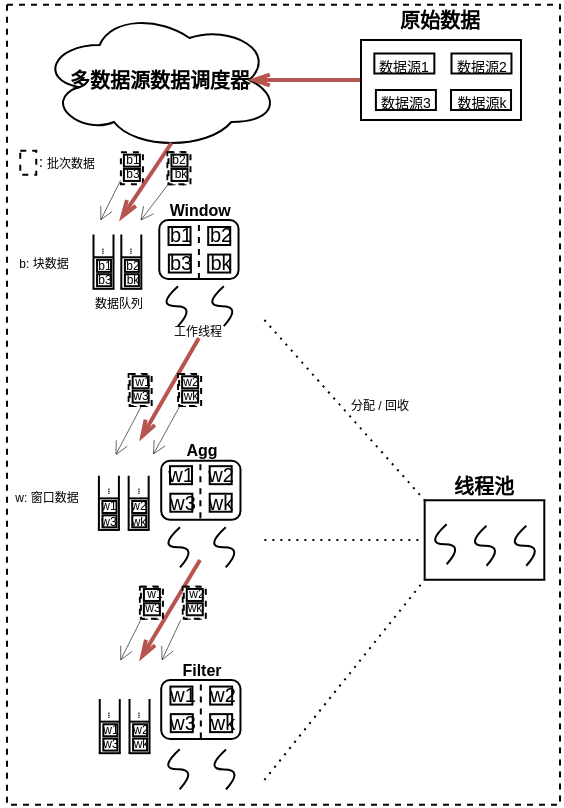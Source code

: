 <mxfile version="16.1.0" type="github">
  <diagram id="TM8jc4NBS-P3mIar8RK_" name="第 1 页">
    <mxGraphModel dx="90" dy="508" grid="1" gridSize="10" guides="1" tooltips="1" connect="1" arrows="1" fold="1" page="1" pageScale="1" pageWidth="827" pageHeight="1169" math="0" shadow="0">
      <root>
        <mxCell id="0" />
        <mxCell id="1" parent="0" />
        <mxCell id="N-SnZ-NA4u7T5Xd_cY-z-521" value="" style="rounded=0;whiteSpace=wrap;html=1;sketch=0;fontSize=6;dashed=1;" parent="1" vertex="1">
          <mxGeometry x="1359.95" y="136.16" width="9" height="16" as="geometry" />
        </mxCell>
        <mxCell id="N-SnZ-NA4u7T5Xd_cY-z-418" value="" style="rounded=0;whiteSpace=wrap;html=1;sketch=0;fontSize=8;dashed=1;" parent="1" vertex="1">
          <mxGeometry x="1303.49" y="62.32" width="276.51" height="400" as="geometry" />
        </mxCell>
        <mxCell id="N-SnZ-NA4u7T5Xd_cY-z-477" value="" style="rounded=0;whiteSpace=wrap;html=1;sketch=0;fontSize=6;dashed=1;" parent="1" vertex="1">
          <mxGeometry x="1360.45" y="136.16" width="11" height="16" as="geometry" />
        </mxCell>
        <mxCell id="N-SnZ-NA4u7T5Xd_cY-z-318" value="" style="rounded=0;whiteSpace=wrap;html=1;fontSize=10;strokeWidth=1;" parent="1" vertex="1">
          <mxGeometry x="1480.5" y="80" width="80" height="40" as="geometry" />
        </mxCell>
        <mxCell id="N-SnZ-NA4u7T5Xd_cY-z-319" value="&lt;font style=&quot;font-size: 7px&quot;&gt;数据源1&lt;/font&gt;" style="rounded=0;whiteSpace=wrap;html=1;fontSize=10;strokeWidth=1;" parent="1" vertex="1">
          <mxGeometry x="1487.18" y="86.75" width="30" height="10" as="geometry" />
        </mxCell>
        <mxCell id="N-SnZ-NA4u7T5Xd_cY-z-320" value="&lt;font style=&quot;font-size: 7px&quot;&gt;数据源2&lt;/font&gt;" style="rounded=0;whiteSpace=wrap;html=1;fontSize=10;strokeWidth=1;" parent="1" vertex="1">
          <mxGeometry x="1525.74" y="86.75" width="30" height="10" as="geometry" />
        </mxCell>
        <mxCell id="N-SnZ-NA4u7T5Xd_cY-z-322" value="&lt;font style=&quot;font-size: 7px&quot;&gt;数据源k&lt;/font&gt;" style="rounded=0;whiteSpace=wrap;html=1;fontSize=10;strokeWidth=1;" parent="1" vertex="1">
          <mxGeometry x="1525.51" y="105" width="30" height="10" as="geometry" />
        </mxCell>
        <mxCell id="N-SnZ-NA4u7T5Xd_cY-z-323" value="&lt;font size=&quot;1&quot;&gt;&lt;b&gt;多数据源数据调度器&lt;/b&gt;&lt;/font&gt;" style="ellipse;shape=cloud;whiteSpace=wrap;html=1;fontSize=5;strokeWidth=1;" parent="1" vertex="1">
          <mxGeometry x="1319.88" y="65" width="119.76" height="70" as="geometry" />
        </mxCell>
        <mxCell id="N-SnZ-NA4u7T5Xd_cY-z-324" value="&lt;font style=&quot;font-size: 10px&quot;&gt;&lt;b&gt;原始数据&lt;/b&gt;&lt;/font&gt;" style="text;html=1;strokeColor=none;fillColor=none;align=center;verticalAlign=middle;whiteSpace=wrap;rounded=0;sketch=0;" parent="1" vertex="1">
          <mxGeometry x="1496.36" y="60" width="48.29" height="20" as="geometry" />
        </mxCell>
        <mxCell id="N-SnZ-NA4u7T5Xd_cY-z-327" value="" style="rounded=1;whiteSpace=wrap;html=1;" parent="1" vertex="1">
          <mxGeometry x="1379.64" y="170" width="39.63" height="29.5" as="geometry" />
        </mxCell>
        <mxCell id="N-SnZ-NA4u7T5Xd_cY-z-328" value="" style="curved=1;endArrow=none;html=1;endFill=0;endSize=6;strokeWidth=1;" parent="1" edge="1">
          <mxGeometry width="50" height="50" relative="1" as="geometry">
            <mxPoint x="1411.9" y="223.1" as="sourcePoint" />
            <mxPoint x="1411.9" y="203.1" as="targetPoint" />
            <Array as="points">
              <mxPoint x="1420.9" y="213.1" />
              <mxPoint x="1400.9" y="213.1" />
            </Array>
          </mxGeometry>
        </mxCell>
        <mxCell id="N-SnZ-NA4u7T5Xd_cY-z-329" value="" style="curved=1;endArrow=none;html=1;endFill=0;" parent="1" edge="1">
          <mxGeometry width="50" height="50" relative="1" as="geometry">
            <mxPoint x="1389.02" y="223.1" as="sourcePoint" />
            <mxPoint x="1389.02" y="203.1" as="targetPoint" />
            <Array as="points">
              <mxPoint x="1398.02" y="213.1" />
              <mxPoint x="1378.02" y="213.1" />
            </Array>
          </mxGeometry>
        </mxCell>
        <mxCell id="N-SnZ-NA4u7T5Xd_cY-z-330" value="" style="shape=partialRectangle;whiteSpace=wrap;html=1;top=0;bottom=0;fillColor=none;" parent="1" vertex="1">
          <mxGeometry x="1346.75" y="177.81" width="10" height="26" as="geometry" />
        </mxCell>
        <mxCell id="N-SnZ-NA4u7T5Xd_cY-z-331" value="&lt;font style=&quot;font-size: 8px&quot;&gt;&lt;b&gt;&amp;nbsp;Window&lt;/b&gt;&lt;/font&gt;" style="text;html=1;strokeColor=none;fillColor=none;align=center;verticalAlign=middle;whiteSpace=wrap;rounded=0;fontSize=9;" parent="1" vertex="1">
          <mxGeometry x="1379.46" y="160" width="40" height="10" as="geometry" />
        </mxCell>
        <mxCell id="N-SnZ-NA4u7T5Xd_cY-z-332" value="&lt;font style=&quot;line-height: 1.4 ; font-size: 6px&quot;&gt;数据队列&lt;/font&gt;" style="text;html=1;strokeColor=none;fillColor=none;align=center;verticalAlign=middle;whiteSpace=wrap;rounded=0;fontSize=9;" parent="1" vertex="1">
          <mxGeometry x="1344.12" y="206.75" width="30.5" height="8.75" as="geometry" />
        </mxCell>
        <mxCell id="N-SnZ-NA4u7T5Xd_cY-z-333" value="&lt;font style=&quot;font-size: 6px&quot;&gt;工作线程&lt;/font&gt;" style="text;html=1;strokeColor=none;fillColor=none;align=center;verticalAlign=middle;whiteSpace=wrap;rounded=0;fontSize=9;" parent="1" vertex="1">
          <mxGeometry x="1383.47" y="220" width="31.98" height="9" as="geometry" />
        </mxCell>
        <mxCell id="N-SnZ-NA4u7T5Xd_cY-z-334" value="" style="rounded=0;whiteSpace=wrap;html=1;strokeWidth=1;" parent="1" vertex="1">
          <mxGeometry x="1348.54" y="189.94" width="7" height="6" as="geometry" />
        </mxCell>
        <mxCell id="N-SnZ-NA4u7T5Xd_cY-z-335" value="&lt;font style=&quot;font-size: 6px&quot;&gt;b1&lt;/font&gt;" style="text;html=1;strokeColor=none;fillColor=none;align=center;verticalAlign=middle;whiteSpace=wrap;rounded=0;fontSize=9;" parent="1" vertex="1">
          <mxGeometry x="1347.79" y="188.78" width="8.5" height="6" as="geometry" />
        </mxCell>
        <mxCell id="N-SnZ-NA4u7T5Xd_cY-z-336" value="" style="rounded=0;whiteSpace=wrap;html=1;strokeWidth=1;" parent="1" vertex="1">
          <mxGeometry x="1384.26" y="173.5" width="11" height="9" as="geometry" />
        </mxCell>
        <mxCell id="N-SnZ-NA4u7T5Xd_cY-z-337" value="&lt;font style=&quot;font-size: 10px&quot;&gt;b1&lt;/font&gt;" style="text;html=1;strokeColor=none;fillColor=none;align=center;verticalAlign=middle;whiteSpace=wrap;rounded=0;fontSize=9;" parent="1" vertex="1">
          <mxGeometry x="1385.74" y="174.62" width="8.5" height="5.75" as="geometry" />
        </mxCell>
        <mxCell id="N-SnZ-NA4u7T5Xd_cY-z-344" value="" style="endArrow=none;html=1;rounded=0;fontSize=7;endSize=6;strokeColor=default;strokeWidth=1;" parent="1" edge="1">
          <mxGeometry width="50" height="50" relative="1" as="geometry">
            <mxPoint x="1346.25" y="204.41" as="sourcePoint" />
            <mxPoint x="1357.25" y="204.41" as="targetPoint" />
          </mxGeometry>
        </mxCell>
        <mxCell id="N-SnZ-NA4u7T5Xd_cY-z-345" value="" style="endArrow=none;html=1;rounded=0;fontSize=7;endSize=6;strokeColor=default;strokeWidth=1;" parent="1" edge="1">
          <mxGeometry width="50" height="50" relative="1" as="geometry">
            <mxPoint x="1346.54" y="188.64" as="sourcePoint" />
            <mxPoint x="1356.54" y="188.64" as="targetPoint" />
          </mxGeometry>
        </mxCell>
        <mxCell id="N-SnZ-NA4u7T5Xd_cY-z-355" value="" style="rounded=1;whiteSpace=wrap;html=1;" parent="1" vertex="1">
          <mxGeometry x="1380.61" y="290.38" width="39.63" height="29.5" as="geometry" />
        </mxCell>
        <mxCell id="N-SnZ-NA4u7T5Xd_cY-z-356" value="" style="curved=1;endArrow=none;html=1;endFill=0;endSize=6;strokeWidth=1;" parent="1" edge="1">
          <mxGeometry width="50" height="50" relative="1" as="geometry">
            <mxPoint x="1412.87" y="343.66" as="sourcePoint" />
            <mxPoint x="1412.87" y="323.66" as="targetPoint" />
            <Array as="points">
              <mxPoint x="1421.87" y="333.66" />
              <mxPoint x="1401.87" y="333.66" />
            </Array>
          </mxGeometry>
        </mxCell>
        <mxCell id="N-SnZ-NA4u7T5Xd_cY-z-357" value="" style="curved=1;endArrow=none;html=1;endFill=0;" parent="1" edge="1">
          <mxGeometry width="50" height="50" relative="1" as="geometry">
            <mxPoint x="1389.99" y="343.66" as="sourcePoint" />
            <mxPoint x="1389.99" y="323.66" as="targetPoint" />
            <Array as="points">
              <mxPoint x="1398.99" y="333.66" />
              <mxPoint x="1378.99" y="333.66" />
            </Array>
          </mxGeometry>
        </mxCell>
        <mxCell id="N-SnZ-NA4u7T5Xd_cY-z-359" value="&lt;font style=&quot;font-size: 8px&quot;&gt;&lt;b&gt;Agg&lt;/b&gt;&lt;/font&gt;" style="text;html=1;strokeColor=none;fillColor=none;align=center;verticalAlign=middle;whiteSpace=wrap;rounded=0;fontSize=9;" parent="1" vertex="1">
          <mxGeometry x="1380.61" y="280.13" width="40.06" height="10" as="geometry" />
        </mxCell>
        <mxCell id="N-SnZ-NA4u7T5Xd_cY-z-381" value="" style="rounded=1;whiteSpace=wrap;html=1;" parent="1" vertex="1">
          <mxGeometry x="1380.61" y="400" width="39.63" height="29.5" as="geometry" />
        </mxCell>
        <mxCell id="N-SnZ-NA4u7T5Xd_cY-z-382" value="" style="curved=1;endArrow=none;html=1;endFill=0;endSize=6;strokeWidth=1;" parent="1" edge="1">
          <mxGeometry width="50" height="50" relative="1" as="geometry">
            <mxPoint x="1412.99" y="454.75" as="sourcePoint" />
            <mxPoint x="1412.99" y="434.75" as="targetPoint" />
            <Array as="points">
              <mxPoint x="1421.99" y="444.75" />
              <mxPoint x="1401.99" y="444.75" />
            </Array>
          </mxGeometry>
        </mxCell>
        <mxCell id="N-SnZ-NA4u7T5Xd_cY-z-383" value="" style="curved=1;endArrow=none;html=1;endFill=0;" parent="1" edge="1">
          <mxGeometry width="50" height="50" relative="1" as="geometry">
            <mxPoint x="1389.86" y="454.63" as="sourcePoint" />
            <mxPoint x="1389.86" y="434.63" as="targetPoint" />
            <Array as="points">
              <mxPoint x="1398.86" y="444.63" />
              <mxPoint x="1378.86" y="444.63" />
            </Array>
          </mxGeometry>
        </mxCell>
        <mxCell id="N-SnZ-NA4u7T5Xd_cY-z-385" value="&lt;font style=&quot;font-size: 8px&quot;&gt;&lt;b&gt;Filter&lt;/b&gt;&lt;/font&gt;" style="text;html=1;strokeColor=none;fillColor=none;align=center;verticalAlign=middle;whiteSpace=wrap;rounded=0;fontSize=9;" parent="1" vertex="1">
          <mxGeometry x="1381.17" y="390" width="40.06" height="10" as="geometry" />
        </mxCell>
        <mxCell id="N-SnZ-NA4u7T5Xd_cY-z-407" value="" style="rounded=0;whiteSpace=wrap;html=1;" parent="1" vertex="1">
          <mxGeometry x="1512.33" y="310.13" width="59.82" height="39.75" as="geometry" />
        </mxCell>
        <mxCell id="N-SnZ-NA4u7T5Xd_cY-z-408" value="" style="curved=1;endArrow=none;html=1;endFill=0;" parent="1" edge="1">
          <mxGeometry width="50" height="50" relative="1" as="geometry">
            <mxPoint x="1523.33" y="342.13" as="sourcePoint" />
            <mxPoint x="1523.33" y="322.13" as="targetPoint" />
            <Array as="points">
              <mxPoint x="1532.33" y="332.13" />
              <mxPoint x="1512.33" y="332.13" />
            </Array>
          </mxGeometry>
        </mxCell>
        <mxCell id="N-SnZ-NA4u7T5Xd_cY-z-409" value="" style="curved=1;endArrow=none;html=1;endFill=0;" parent="1" edge="1">
          <mxGeometry width="50" height="50" relative="1" as="geometry">
            <mxPoint x="1543.24" y="342.88" as="sourcePoint" />
            <mxPoint x="1543.24" y="322.88" as="targetPoint" />
            <Array as="points">
              <mxPoint x="1552.24" y="332.88" />
              <mxPoint x="1532.24" y="332.88" />
            </Array>
          </mxGeometry>
        </mxCell>
        <mxCell id="N-SnZ-NA4u7T5Xd_cY-z-410" value="" style="curved=1;endArrow=none;html=1;endFill=0;" parent="1" edge="1">
          <mxGeometry width="50" height="50" relative="1" as="geometry">
            <mxPoint x="1563.15" y="342.88" as="sourcePoint" />
            <mxPoint x="1563.15" y="322.88" as="targetPoint" />
            <Array as="points">
              <mxPoint x="1572.15" y="332.88" />
              <mxPoint x="1552.15" y="332.88" />
            </Array>
          </mxGeometry>
        </mxCell>
        <mxCell id="N-SnZ-NA4u7T5Xd_cY-z-411" value="&lt;b&gt;&lt;font style=&quot;font-size: 10px&quot;&gt;线程池&lt;/font&gt;&lt;/b&gt;" style="text;html=1;strokeColor=none;fillColor=none;align=center;verticalAlign=middle;whiteSpace=wrap;rounded=0;sketch=0;fontSize=8;" parent="1" vertex="1">
          <mxGeometry x="1522.12" y="293" width="40.25" height="19" as="geometry" />
        </mxCell>
        <mxCell id="N-SnZ-NA4u7T5Xd_cY-z-412" value="" style="endArrow=none;dashed=1;html=1;dashPattern=1 3;strokeWidth=1;rounded=1;sketch=0;fontSize=8;curved=0;entryX=0;entryY=0;entryDx=0;entryDy=0;" parent="1" target="N-SnZ-NA4u7T5Xd_cY-z-407" edge="1">
          <mxGeometry width="50" height="50" relative="1" as="geometry">
            <mxPoint x="1432.2" y="220" as="sourcePoint" />
            <mxPoint x="1522.2" y="330" as="targetPoint" />
          </mxGeometry>
        </mxCell>
        <mxCell id="N-SnZ-NA4u7T5Xd_cY-z-413" value="&lt;font style=&quot;font-size: 6px&quot;&gt;分配 / 回收&lt;/font&gt;" style="text;html=1;strokeColor=none;fillColor=none;align=center;verticalAlign=middle;whiteSpace=wrap;rounded=0;sketch=0;fontSize=8;" parent="1" vertex="1">
          <mxGeometry x="1470.15" y="256.32" width="40" height="12" as="geometry" />
        </mxCell>
        <mxCell id="N-SnZ-NA4u7T5Xd_cY-z-414" value="" style="endArrow=none;dashed=1;html=1;dashPattern=1 3;strokeWidth=1;rounded=1;sketch=0;fontSize=8;curved=0;entryX=0;entryY=0.5;entryDx=0;entryDy=0;" parent="1" target="N-SnZ-NA4u7T5Xd_cY-z-407" edge="1">
          <mxGeometry width="50" height="50" relative="1" as="geometry">
            <mxPoint x="1432.2" y="330" as="sourcePoint" />
            <mxPoint x="1502.2" y="330" as="targetPoint" />
          </mxGeometry>
        </mxCell>
        <mxCell id="N-SnZ-NA4u7T5Xd_cY-z-415" value="" style="endArrow=none;dashed=1;html=1;dashPattern=1 3;strokeWidth=1;rounded=1;sketch=0;fontSize=8;curved=0;entryX=0;entryY=1;entryDx=0;entryDy=0;" parent="1" target="N-SnZ-NA4u7T5Xd_cY-z-407" edge="1">
          <mxGeometry width="50" height="50" relative="1" as="geometry">
            <mxPoint x="1432.2" y="450" as="sourcePoint" />
            <mxPoint x="1522.2" y="350" as="targetPoint" />
          </mxGeometry>
        </mxCell>
        <mxCell id="N-SnZ-NA4u7T5Xd_cY-z-416" value="&lt;font style=&quot;font-size: 6px&quot;&gt;b: 块数据&lt;/font&gt;" style="text;html=1;strokeColor=none;fillColor=none;align=center;verticalAlign=middle;whiteSpace=wrap;rounded=0;sketch=0;fontSize=8;" parent="1" vertex="1">
          <mxGeometry x="1300.24" y="182.5" width="43.88" height="17.75" as="geometry" />
        </mxCell>
        <mxCell id="N-SnZ-NA4u7T5Xd_cY-z-417" value="&lt;font style=&quot;font-size: 6px&quot;&gt;w: 窗口数据&lt;/font&gt;" style="text;html=1;strokeColor=none;fillColor=none;align=center;verticalAlign=middle;whiteSpace=wrap;rounded=0;sketch=0;fontSize=8;" parent="1" vertex="1">
          <mxGeometry x="1303.49" y="298.87" width="40.88" height="17.75" as="geometry" />
        </mxCell>
        <mxCell id="N-SnZ-NA4u7T5Xd_cY-z-419" value="" style="endArrow=openThin;html=1;rounded=1;sketch=0;fontSize=8;curved=0;endFill=0;entryX=0.875;entryY=0.5;entryDx=0;entryDy=0;entryPerimeter=0;fillColor=#f8cecc;strokeColor=#b85450;strokeWidth=2;" parent="1" target="N-SnZ-NA4u7T5Xd_cY-z-323" edge="1">
          <mxGeometry width="50" height="50" relative="1" as="geometry">
            <mxPoint x="1480" y="100" as="sourcePoint" />
            <mxPoint x="1420" y="100" as="targetPoint" />
          </mxGeometry>
        </mxCell>
        <mxCell id="N-SnZ-NA4u7T5Xd_cY-z-420" value="" style="endArrow=openThin;html=1;rounded=1;sketch=0;fontSize=8;curved=0;exitX=0.55;exitY=0.95;exitDx=0;exitDy=0;exitPerimeter=0;endFill=0;fillColor=#f8cecc;strokeColor=#b85450;strokeWidth=2;" parent="1" source="N-SnZ-NA4u7T5Xd_cY-z-323" edge="1">
          <mxGeometry width="50" height="50" relative="1" as="geometry">
            <mxPoint x="1061.49" y="326" as="sourcePoint" />
            <mxPoint x="1360" y="170" as="targetPoint" />
          </mxGeometry>
        </mxCell>
        <mxCell id="N-SnZ-NA4u7T5Xd_cY-z-423" value="" style="endArrow=openThin;html=1;rounded=1;sketch=0;fontSize=8;curved=0;endFill=0;exitX=0.5;exitY=1;exitDx=0;exitDy=0;fillColor=#f8cecc;strokeColor=#b85450;strokeWidth=2;" parent="1" source="N-SnZ-NA4u7T5Xd_cY-z-333" edge="1">
          <mxGeometry width="50" height="50" relative="1" as="geometry">
            <mxPoint x="1380" y="226.88" as="sourcePoint" />
            <mxPoint x="1370" y="280" as="targetPoint" />
          </mxGeometry>
        </mxCell>
        <mxCell id="N-SnZ-NA4u7T5Xd_cY-z-426" value="" style="endArrow=openThin;html=1;rounded=1;sketch=0;fontSize=8;curved=0;endFill=0;fillColor=#f8cecc;strokeColor=#b85450;strokeWidth=2;" parent="1" edge="1">
          <mxGeometry width="50" height="50" relative="1" as="geometry">
            <mxPoint x="1400" y="340" as="sourcePoint" />
            <mxPoint x="1370" y="390" as="targetPoint" />
          </mxGeometry>
        </mxCell>
        <mxCell id="N-SnZ-NA4u7T5Xd_cY-z-454" value="&lt;p style=&quot;line-height: 0.2&quot;&gt;.&lt;br&gt;.&lt;br&gt;.&lt;/p&gt;" style="text;html=1;strokeColor=none;fillColor=none;align=center;verticalAlign=middle;whiteSpace=wrap;rounded=0;sketch=0;fontSize=6;" parent="1" vertex="1">
          <mxGeometry x="1347.29" y="178.78" width="9" height="10" as="geometry" />
        </mxCell>
        <mxCell id="N-SnZ-NA4u7T5Xd_cY-z-458" value="" style="endArrow=none;dashed=1;html=1;rounded=1;sketch=0;fontSize=6;curved=0;entryX=0.5;entryY=0;entryDx=0;entryDy=0;exitX=0.5;exitY=1;exitDx=0;exitDy=0;" parent="1" source="N-SnZ-NA4u7T5Xd_cY-z-327" target="N-SnZ-NA4u7T5Xd_cY-z-327" edge="1">
          <mxGeometry width="50" height="50" relative="1" as="geometry">
            <mxPoint x="1450" y="210" as="sourcePoint" />
            <mxPoint x="1500" y="160" as="targetPoint" />
          </mxGeometry>
        </mxCell>
        <mxCell id="N-SnZ-NA4u7T5Xd_cY-z-459" value="" style="rounded=0;whiteSpace=wrap;html=1;strokeWidth=1;" parent="1" vertex="1">
          <mxGeometry x="1348.54" y="197.1" width="7" height="6" as="geometry" />
        </mxCell>
        <mxCell id="N-SnZ-NA4u7T5Xd_cY-z-460" value="&lt;font style=&quot;font-size: 6px&quot;&gt;b3&lt;/font&gt;" style="text;html=1;strokeColor=none;fillColor=none;align=center;verticalAlign=middle;whiteSpace=wrap;rounded=0;fontSize=9;" parent="1" vertex="1">
          <mxGeometry x="1347.79" y="195.94" width="8.5" height="6" as="geometry" />
        </mxCell>
        <mxCell id="N-SnZ-NA4u7T5Xd_cY-z-461" value="" style="shape=partialRectangle;whiteSpace=wrap;html=1;top=0;bottom=0;fillColor=none;" parent="1" vertex="1">
          <mxGeometry x="1360.66" y="177.81" width="10" height="26" as="geometry" />
        </mxCell>
        <mxCell id="N-SnZ-NA4u7T5Xd_cY-z-462" value="" style="rounded=0;whiteSpace=wrap;html=1;strokeWidth=1;" parent="1" vertex="1">
          <mxGeometry x="1362.45" y="189.94" width="7" height="6" as="geometry" />
        </mxCell>
        <mxCell id="N-SnZ-NA4u7T5Xd_cY-z-463" value="&lt;font style=&quot;font-size: 6px&quot;&gt;b2&lt;/font&gt;" style="text;html=1;strokeColor=none;fillColor=none;align=center;verticalAlign=middle;whiteSpace=wrap;rounded=0;fontSize=9;" parent="1" vertex="1">
          <mxGeometry x="1361.7" y="188.78" width="8.5" height="6" as="geometry" />
        </mxCell>
        <mxCell id="N-SnZ-NA4u7T5Xd_cY-z-464" value="" style="endArrow=none;html=1;rounded=0;fontSize=7;endSize=6;strokeColor=default;strokeWidth=1;" parent="1" edge="1">
          <mxGeometry width="50" height="50" relative="1" as="geometry">
            <mxPoint x="1360.16" y="204.41" as="sourcePoint" />
            <mxPoint x="1371.16" y="204.41" as="targetPoint" />
          </mxGeometry>
        </mxCell>
        <mxCell id="N-SnZ-NA4u7T5Xd_cY-z-465" value="" style="endArrow=none;html=1;rounded=0;fontSize=7;endSize=6;strokeColor=default;strokeWidth=1;" parent="1" edge="1">
          <mxGeometry width="50" height="50" relative="1" as="geometry">
            <mxPoint x="1360.45" y="188.64" as="sourcePoint" />
            <mxPoint x="1370.45" y="188.64" as="targetPoint" />
          </mxGeometry>
        </mxCell>
        <mxCell id="N-SnZ-NA4u7T5Xd_cY-z-466" value="&lt;p style=&quot;line-height: 0.2&quot;&gt;.&lt;br&gt;.&lt;br&gt;.&lt;/p&gt;" style="text;html=1;strokeColor=none;fillColor=none;align=center;verticalAlign=middle;whiteSpace=wrap;rounded=0;sketch=0;fontSize=6;" parent="1" vertex="1">
          <mxGeometry x="1361.2" y="178.78" width="9" height="10" as="geometry" />
        </mxCell>
        <mxCell id="N-SnZ-NA4u7T5Xd_cY-z-467" value="" style="rounded=0;whiteSpace=wrap;html=1;strokeWidth=1;" parent="1" vertex="1">
          <mxGeometry x="1362.45" y="197.1" width="7" height="6" as="geometry" />
        </mxCell>
        <mxCell id="N-SnZ-NA4u7T5Xd_cY-z-468" value="&lt;font style=&quot;font-size: 6px&quot;&gt;bk&lt;/font&gt;" style="text;html=1;strokeColor=none;fillColor=none;align=center;verticalAlign=middle;whiteSpace=wrap;rounded=0;fontSize=9;" parent="1" vertex="1">
          <mxGeometry x="1361.7" y="195.94" width="8.5" height="6" as="geometry" />
        </mxCell>
        <mxCell id="N-SnZ-NA4u7T5Xd_cY-z-470" value="" style="rounded=0;whiteSpace=wrap;html=1;strokeWidth=1;" parent="1" vertex="1">
          <mxGeometry x="1361.95" y="137.32" width="8" height="6" as="geometry" />
        </mxCell>
        <mxCell id="N-SnZ-NA4u7T5Xd_cY-z-471" value="&lt;font style=&quot;font-size: 6px&quot;&gt;b1&lt;/font&gt;" style="text;html=1;strokeColor=none;fillColor=none;align=center;verticalAlign=middle;whiteSpace=wrap;rounded=0;fontSize=9;" parent="1" vertex="1">
          <mxGeometry x="1361.7" y="136.16" width="8.5" height="6" as="geometry" />
        </mxCell>
        <mxCell id="N-SnZ-NA4u7T5Xd_cY-z-475" value="" style="rounded=0;whiteSpace=wrap;html=1;strokeWidth=1;" parent="1" vertex="1">
          <mxGeometry x="1361.95" y="144.48" width="8" height="6" as="geometry" />
        </mxCell>
        <mxCell id="N-SnZ-NA4u7T5Xd_cY-z-476" value="&lt;font style=&quot;font-size: 6px&quot;&gt;b3&lt;/font&gt;" style="text;html=1;strokeColor=none;fillColor=none;align=center;verticalAlign=middle;whiteSpace=wrap;rounded=0;fontSize=9;" parent="1" vertex="1">
          <mxGeometry x="1361.95" y="143.32" width="8.5" height="6" as="geometry" />
        </mxCell>
        <mxCell id="N-SnZ-NA4u7T5Xd_cY-z-520" value="&lt;font style=&quot;font-size: 7px&quot;&gt;数据源3&lt;/font&gt;" style="rounded=0;whiteSpace=wrap;html=1;fontSize=10;strokeWidth=1;" parent="1" vertex="1">
          <mxGeometry x="1487.95" y="105" width="30" height="10" as="geometry" />
        </mxCell>
        <mxCell id="AdIuGmh6w0Zo5zslEujJ-15" value="" style="endArrow=none;html=1;rounded=0;fontSize=3;entryX=0.006;entryY=0.865;entryDx=0;entryDy=0;entryPerimeter=0;strokeWidth=0.3;startArrow=open;startFill=0;" edge="1" parent="1" target="N-SnZ-NA4u7T5Xd_cY-z-521">
          <mxGeometry width="50" height="50" relative="1" as="geometry">
            <mxPoint x="1350" y="170" as="sourcePoint" />
            <mxPoint x="1350" y="160" as="targetPoint" />
          </mxGeometry>
        </mxCell>
        <mxCell id="AdIuGmh6w0Zo5zslEujJ-16" value="" style="endArrow=none;html=1;rounded=0;fontSize=3;entryX=0;entryY=1;entryDx=0;entryDy=0;strokeWidth=0.3;startArrow=open;startFill=0;" edge="1" parent="1">
          <mxGeometry width="50" height="50" relative="1" as="geometry">
            <mxPoint x="1370" y="170" as="sourcePoint" />
            <mxPoint x="1384.99" y="150.48" as="targetPoint" />
          </mxGeometry>
        </mxCell>
        <mxCell id="AdIuGmh6w0Zo5zslEujJ-22" value="" style="endArrow=none;html=1;rounded=0;fontSize=3;entryX=0.5;entryY=1;entryDx=0;entryDy=0;strokeWidth=0.3;startArrow=open;startFill=0;" edge="1" parent="1" target="AdIuGmh6w0Zo5zslEujJ-44">
          <mxGeometry width="50" height="50" relative="1" as="geometry">
            <mxPoint x="1357.59" y="287.25" as="sourcePoint" />
            <mxPoint x="1365.594" y="267.25" as="targetPoint" />
          </mxGeometry>
        </mxCell>
        <mxCell id="AdIuGmh6w0Zo5zslEujJ-23" value="" style="endArrow=none;html=1;rounded=0;fontSize=3;entryX=0;entryY=1;entryDx=0;entryDy=0;strokeWidth=0.3;startArrow=open;startFill=0;" edge="1" parent="1" target="AdIuGmh6w0Zo5zslEujJ-50">
          <mxGeometry width="50" height="50" relative="1" as="geometry">
            <mxPoint x="1376.36" y="287" as="sourcePoint" />
            <mxPoint x="1384.364" y="267.0" as="targetPoint" />
          </mxGeometry>
        </mxCell>
        <mxCell id="AdIuGmh6w0Zo5zslEujJ-29" value="" style="endArrow=none;html=1;rounded=0;fontSize=3;strokeWidth=0.3;startArrow=open;startFill=0;" edge="1" parent="1">
          <mxGeometry width="50" height="50" relative="1" as="geometry">
            <mxPoint x="1359.95" y="390" as="sourcePoint" />
            <mxPoint x="1370" y="370" as="targetPoint" />
          </mxGeometry>
        </mxCell>
        <mxCell id="AdIuGmh6w0Zo5zslEujJ-30" value="" style="endArrow=none;html=1;rounded=0;fontSize=3;strokeWidth=0.3;startArrow=open;startFill=0;" edge="1" parent="1">
          <mxGeometry width="50" height="50" relative="1" as="geometry">
            <mxPoint x="1380.61" y="390" as="sourcePoint" />
            <mxPoint x="1390" y="370" as="targetPoint" />
          </mxGeometry>
        </mxCell>
        <mxCell id="AdIuGmh6w0Zo5zslEujJ-31" value="" style="rounded=0;whiteSpace=wrap;html=1;strokeWidth=1;" vertex="1" parent="1">
          <mxGeometry x="1384.43" y="187.28" width="11" height="9" as="geometry" />
        </mxCell>
        <mxCell id="AdIuGmh6w0Zo5zslEujJ-32" value="&lt;font style=&quot;font-size: 10px&quot;&gt;b3&lt;/font&gt;" style="text;html=1;strokeColor=none;fillColor=none;align=center;verticalAlign=middle;whiteSpace=wrap;rounded=0;fontSize=9;" vertex="1" parent="1">
          <mxGeometry x="1385.91" y="188.4" width="8.5" height="5.75" as="geometry" />
        </mxCell>
        <mxCell id="AdIuGmh6w0Zo5zslEujJ-33" value="" style="rounded=0;whiteSpace=wrap;html=1;strokeWidth=1;" vertex="1" parent="1">
          <mxGeometry x="1404.11" y="173.5" width="11" height="9" as="geometry" />
        </mxCell>
        <mxCell id="AdIuGmh6w0Zo5zslEujJ-34" value="&lt;font style=&quot;font-size: 10px&quot;&gt;b2&lt;/font&gt;" style="text;html=1;strokeColor=none;fillColor=none;align=center;verticalAlign=middle;whiteSpace=wrap;rounded=0;fontSize=9;" vertex="1" parent="1">
          <mxGeometry x="1405.59" y="174.62" width="8.5" height="5.75" as="geometry" />
        </mxCell>
        <mxCell id="AdIuGmh6w0Zo5zslEujJ-35" value="" style="rounded=0;whiteSpace=wrap;html=1;strokeWidth=1;" vertex="1" parent="1">
          <mxGeometry x="1404.11" y="187.28" width="11" height="9" as="geometry" />
        </mxCell>
        <mxCell id="AdIuGmh6w0Zo5zslEujJ-36" value="&lt;font style=&quot;font-size: 10px&quot;&gt;bk&lt;/font&gt;" style="text;html=1;strokeColor=none;fillColor=none;align=center;verticalAlign=middle;whiteSpace=wrap;rounded=0;fontSize=9;" vertex="1" parent="1">
          <mxGeometry x="1405.59" y="188.4" width="8.5" height="5.75" as="geometry" />
        </mxCell>
        <mxCell id="AdIuGmh6w0Zo5zslEujJ-37" value="" style="rounded=0;whiteSpace=wrap;html=1;sketch=0;fontSize=6;dashed=1;" vertex="1" parent="1">
          <mxGeometry x="1383.73" y="136.16" width="9" height="16" as="geometry" />
        </mxCell>
        <mxCell id="AdIuGmh6w0Zo5zslEujJ-38" value="" style="rounded=0;whiteSpace=wrap;html=1;sketch=0;fontSize=6;dashed=1;" vertex="1" parent="1">
          <mxGeometry x="1384.23" y="136.16" width="11" height="16" as="geometry" />
        </mxCell>
        <mxCell id="AdIuGmh6w0Zo5zslEujJ-39" value="" style="rounded=0;whiteSpace=wrap;html=1;strokeWidth=1;" vertex="1" parent="1">
          <mxGeometry x="1385.73" y="137.32" width="8" height="6" as="geometry" />
        </mxCell>
        <mxCell id="AdIuGmh6w0Zo5zslEujJ-40" value="&lt;font style=&quot;font-size: 6px&quot;&gt;b2&lt;/font&gt;" style="text;html=1;strokeColor=none;fillColor=none;align=center;verticalAlign=middle;whiteSpace=wrap;rounded=0;fontSize=9;" vertex="1" parent="1">
          <mxGeometry x="1385.48" y="136.16" width="8.5" height="6" as="geometry" />
        </mxCell>
        <mxCell id="AdIuGmh6w0Zo5zslEujJ-41" value="" style="rounded=0;whiteSpace=wrap;html=1;strokeWidth=1;" vertex="1" parent="1">
          <mxGeometry x="1385.73" y="144.48" width="8" height="6" as="geometry" />
        </mxCell>
        <mxCell id="AdIuGmh6w0Zo5zslEujJ-42" value="&lt;font style=&quot;font-size: 6px&quot;&gt;bk&lt;/font&gt;" style="text;html=1;strokeColor=none;fillColor=none;align=center;verticalAlign=middle;whiteSpace=wrap;rounded=0;fontSize=9;" vertex="1" parent="1">
          <mxGeometry x="1385.73" y="143.32" width="8.5" height="6" as="geometry" />
        </mxCell>
        <mxCell id="AdIuGmh6w0Zo5zslEujJ-43" value="" style="rounded=0;whiteSpace=wrap;html=1;sketch=0;fontSize=6;dashed=1;" vertex="1" parent="1">
          <mxGeometry x="1364.33" y="246.98" width="9" height="16" as="geometry" />
        </mxCell>
        <mxCell id="AdIuGmh6w0Zo5zslEujJ-44" value="" style="rounded=0;whiteSpace=wrap;html=1;sketch=0;fontSize=6;dashed=1;" vertex="1" parent="1">
          <mxGeometry x="1364.83" y="246.98" width="11" height="16" as="geometry" />
        </mxCell>
        <mxCell id="AdIuGmh6w0Zo5zslEujJ-45" value="" style="rounded=0;whiteSpace=wrap;html=1;strokeWidth=1;" vertex="1" parent="1">
          <mxGeometry x="1366.33" y="248.14" width="8" height="6" as="geometry" />
        </mxCell>
        <mxCell id="AdIuGmh6w0Zo5zslEujJ-46" value="&lt;font style=&quot;font-size: 6px&quot;&gt;w1&lt;/font&gt;" style="text;html=1;strokeColor=none;fillColor=none;align=center;verticalAlign=middle;whiteSpace=wrap;rounded=0;fontSize=9;" vertex="1" parent="1">
          <mxGeometry x="1367.09" y="246.98" width="8.5" height="6" as="geometry" />
        </mxCell>
        <mxCell id="AdIuGmh6w0Zo5zslEujJ-47" value="" style="rounded=0;whiteSpace=wrap;html=1;strokeWidth=1;" vertex="1" parent="1">
          <mxGeometry x="1366.33" y="255.3" width="8" height="6" as="geometry" />
        </mxCell>
        <mxCell id="AdIuGmh6w0Zo5zslEujJ-48" value="&lt;font style=&quot;font-size: 6px&quot;&gt;w3&lt;/font&gt;" style="text;html=1;strokeColor=none;fillColor=none;align=center;verticalAlign=middle;whiteSpace=wrap;rounded=0;fontSize=9;" vertex="1" parent="1">
          <mxGeometry x="1366.33" y="254.14" width="8.5" height="6" as="geometry" />
        </mxCell>
        <mxCell id="AdIuGmh6w0Zo5zslEujJ-49" value="" style="rounded=0;whiteSpace=wrap;html=1;sketch=0;fontSize=6;dashed=1;" vertex="1" parent="1">
          <mxGeometry x="1389.06" y="246.98" width="9" height="16" as="geometry" />
        </mxCell>
        <mxCell id="AdIuGmh6w0Zo5zslEujJ-50" value="" style="rounded=0;whiteSpace=wrap;html=1;sketch=0;fontSize=6;dashed=1;" vertex="1" parent="1">
          <mxGeometry x="1389.56" y="246.98" width="11" height="16" as="geometry" />
        </mxCell>
        <mxCell id="AdIuGmh6w0Zo5zslEujJ-51" value="" style="rounded=0;whiteSpace=wrap;html=1;strokeWidth=1;" vertex="1" parent="1">
          <mxGeometry x="1391.06" y="248.14" width="8" height="6" as="geometry" />
        </mxCell>
        <mxCell id="AdIuGmh6w0Zo5zslEujJ-52" value="&lt;font style=&quot;font-size: 6px&quot;&gt;w2&lt;/font&gt;" style="text;html=1;strokeColor=none;fillColor=none;align=center;verticalAlign=middle;whiteSpace=wrap;rounded=0;fontSize=9;" vertex="1" parent="1">
          <mxGeometry x="1391.39" y="246.98" width="8.5" height="6" as="geometry" />
        </mxCell>
        <mxCell id="AdIuGmh6w0Zo5zslEujJ-53" value="" style="rounded=0;whiteSpace=wrap;html=1;strokeWidth=1;" vertex="1" parent="1">
          <mxGeometry x="1391.06" y="255.3" width="8" height="6" as="geometry" />
        </mxCell>
        <mxCell id="AdIuGmh6w0Zo5zslEujJ-54" value="&lt;font style=&quot;font-size: 6px&quot;&gt;wk&lt;/font&gt;" style="text;html=1;strokeColor=none;fillColor=none;align=center;verticalAlign=middle;whiteSpace=wrap;rounded=0;fontSize=9;" vertex="1" parent="1">
          <mxGeometry x="1390.56" y="254.14" width="8.5" height="6" as="geometry" />
        </mxCell>
        <mxCell id="AdIuGmh6w0Zo5zslEujJ-55" value="" style="shape=partialRectangle;whiteSpace=wrap;html=1;top=0;bottom=0;fillColor=none;" vertex="1" parent="1">
          <mxGeometry x="1349.45" y="298.37" width="10" height="26" as="geometry" />
        </mxCell>
        <mxCell id="AdIuGmh6w0Zo5zslEujJ-56" value="" style="rounded=0;whiteSpace=wrap;html=1;strokeWidth=1;" vertex="1" parent="1">
          <mxGeometry x="1351.24" y="310.5" width="7" height="6" as="geometry" />
        </mxCell>
        <mxCell id="AdIuGmh6w0Zo5zslEujJ-57" value="&lt;font style=&quot;font-size: 6px&quot;&gt;w1&lt;/font&gt;" style="text;html=1;strokeColor=none;fillColor=none;align=center;verticalAlign=middle;whiteSpace=wrap;rounded=0;fontSize=9;" vertex="1" parent="1">
          <mxGeometry x="1350.49" y="309.34" width="8.5" height="6" as="geometry" />
        </mxCell>
        <mxCell id="AdIuGmh6w0Zo5zslEujJ-58" value="" style="endArrow=none;html=1;rounded=0;fontSize=7;endSize=6;strokeColor=default;strokeWidth=1;" edge="1" parent="1">
          <mxGeometry width="50" height="50" relative="1" as="geometry">
            <mxPoint x="1348.95" y="324.97" as="sourcePoint" />
            <mxPoint x="1359.95" y="324.97" as="targetPoint" />
          </mxGeometry>
        </mxCell>
        <mxCell id="AdIuGmh6w0Zo5zslEujJ-59" value="" style="endArrow=none;html=1;rounded=0;fontSize=7;endSize=6;strokeColor=default;strokeWidth=1;" edge="1" parent="1">
          <mxGeometry width="50" height="50" relative="1" as="geometry">
            <mxPoint x="1349.24" y="309.2" as="sourcePoint" />
            <mxPoint x="1359.24" y="309.2" as="targetPoint" />
          </mxGeometry>
        </mxCell>
        <mxCell id="AdIuGmh6w0Zo5zslEujJ-60" value="&lt;p style=&quot;line-height: 0.2&quot;&gt;.&lt;br&gt;.&lt;br&gt;.&lt;/p&gt;" style="text;html=1;strokeColor=none;fillColor=none;align=center;verticalAlign=middle;whiteSpace=wrap;rounded=0;sketch=0;fontSize=6;" vertex="1" parent="1">
          <mxGeometry x="1349.99" y="299.34" width="9" height="10" as="geometry" />
        </mxCell>
        <mxCell id="AdIuGmh6w0Zo5zslEujJ-61" value="" style="rounded=0;whiteSpace=wrap;html=1;strokeWidth=1;" vertex="1" parent="1">
          <mxGeometry x="1351.24" y="317.66" width="7" height="6" as="geometry" />
        </mxCell>
        <mxCell id="AdIuGmh6w0Zo5zslEujJ-62" value="&lt;font style=&quot;font-size: 6px&quot;&gt;w3&lt;/font&gt;" style="text;html=1;strokeColor=none;fillColor=none;align=center;verticalAlign=middle;whiteSpace=wrap;rounded=0;fontSize=9;" vertex="1" parent="1">
          <mxGeometry x="1350.49" y="316.5" width="8.5" height="6" as="geometry" />
        </mxCell>
        <mxCell id="AdIuGmh6w0Zo5zslEujJ-63" value="" style="shape=partialRectangle;whiteSpace=wrap;html=1;top=0;bottom=0;fillColor=none;" vertex="1" parent="1">
          <mxGeometry x="1364.33" y="298.37" width="10" height="26" as="geometry" />
        </mxCell>
        <mxCell id="AdIuGmh6w0Zo5zslEujJ-64" value="" style="rounded=0;whiteSpace=wrap;html=1;strokeWidth=1;" vertex="1" parent="1">
          <mxGeometry x="1366.12" y="310.5" width="7" height="6" as="geometry" />
        </mxCell>
        <mxCell id="AdIuGmh6w0Zo5zslEujJ-65" value="&lt;font style=&quot;font-size: 6px&quot;&gt;w2&lt;/font&gt;" style="text;html=1;strokeColor=none;fillColor=none;align=center;verticalAlign=middle;whiteSpace=wrap;rounded=0;fontSize=9;" vertex="1" parent="1">
          <mxGeometry x="1365.37" y="309.34" width="8.5" height="6" as="geometry" />
        </mxCell>
        <mxCell id="AdIuGmh6w0Zo5zslEujJ-66" value="" style="endArrow=none;html=1;rounded=0;fontSize=7;endSize=6;strokeColor=default;strokeWidth=1;" edge="1" parent="1">
          <mxGeometry width="50" height="50" relative="1" as="geometry">
            <mxPoint x="1363.83" y="324.97" as="sourcePoint" />
            <mxPoint x="1374.83" y="324.97" as="targetPoint" />
          </mxGeometry>
        </mxCell>
        <mxCell id="AdIuGmh6w0Zo5zslEujJ-67" value="" style="endArrow=none;html=1;rounded=0;fontSize=7;endSize=6;strokeColor=default;strokeWidth=1;" edge="1" parent="1">
          <mxGeometry width="50" height="50" relative="1" as="geometry">
            <mxPoint x="1364.12" y="309.2" as="sourcePoint" />
            <mxPoint x="1374.12" y="309.2" as="targetPoint" />
          </mxGeometry>
        </mxCell>
        <mxCell id="AdIuGmh6w0Zo5zslEujJ-68" value="&lt;p style=&quot;line-height: 0.2&quot;&gt;.&lt;br&gt;.&lt;br&gt;.&lt;/p&gt;" style="text;html=1;strokeColor=none;fillColor=none;align=center;verticalAlign=middle;whiteSpace=wrap;rounded=0;sketch=0;fontSize=6;" vertex="1" parent="1">
          <mxGeometry x="1364.87" y="299.34" width="9" height="10" as="geometry" />
        </mxCell>
        <mxCell id="AdIuGmh6w0Zo5zslEujJ-69" value="" style="rounded=0;whiteSpace=wrap;html=1;strokeWidth=1;" vertex="1" parent="1">
          <mxGeometry x="1366.12" y="317.66" width="7" height="6" as="geometry" />
        </mxCell>
        <mxCell id="AdIuGmh6w0Zo5zslEujJ-70" value="&lt;font style=&quot;font-size: 6px&quot;&gt;wk&lt;/font&gt;" style="text;html=1;strokeColor=none;fillColor=none;align=center;verticalAlign=middle;whiteSpace=wrap;rounded=0;fontSize=9;" vertex="1" parent="1">
          <mxGeometry x="1365.49" y="316.5" width="8.5" height="6" as="geometry" />
        </mxCell>
        <mxCell id="AdIuGmh6w0Zo5zslEujJ-71" value="" style="rounded=0;whiteSpace=wrap;html=1;sketch=0;fontSize=6;dashed=1;" vertex="1" parent="1">
          <mxGeometry x="1310.13" y="135.32" width="8" height="12" as="geometry" />
        </mxCell>
        <mxCell id="AdIuGmh6w0Zo5zslEujJ-74" value="&lt;font style=&quot;font-size: 6px&quot;&gt;：批次数据&lt;/font&gt;" style="text;html=1;strokeColor=none;fillColor=none;align=center;verticalAlign=middle;whiteSpace=wrap;rounded=0;fontSize=5;" vertex="1" parent="1">
          <mxGeometry x="1316.01" y="135.32" width="33.37" height="14" as="geometry" />
        </mxCell>
        <mxCell id="AdIuGmh6w0Zo5zslEujJ-75" value="" style="rounded=0;whiteSpace=wrap;html=1;strokeWidth=1;" vertex="1" parent="1">
          <mxGeometry x="1385.0" y="293.09" width="11" height="9" as="geometry" />
        </mxCell>
        <mxCell id="AdIuGmh6w0Zo5zslEujJ-76" value="&lt;font style=&quot;font-size: 10px&quot;&gt;w1&lt;/font&gt;" style="text;html=1;strokeColor=none;fillColor=none;align=center;verticalAlign=middle;whiteSpace=wrap;rounded=0;fontSize=9;" vertex="1" parent="1">
          <mxGeometry x="1386.48" y="294.21" width="8.5" height="5.75" as="geometry" />
        </mxCell>
        <mxCell id="AdIuGmh6w0Zo5zslEujJ-77" value="" style="endArrow=none;dashed=1;html=1;rounded=1;sketch=0;fontSize=6;curved=0;entryX=0.5;entryY=0;entryDx=0;entryDy=0;exitX=0.5;exitY=1;exitDx=0;exitDy=0;" edge="1" parent="1">
          <mxGeometry width="50" height="50" relative="1" as="geometry">
            <mxPoint x="1400.195" y="319.09" as="sourcePoint" />
            <mxPoint x="1400.195" y="289.59" as="targetPoint" />
          </mxGeometry>
        </mxCell>
        <mxCell id="AdIuGmh6w0Zo5zslEujJ-78" value="" style="rounded=0;whiteSpace=wrap;html=1;strokeWidth=1;" vertex="1" parent="1">
          <mxGeometry x="1385.17" y="306.87" width="11" height="9" as="geometry" />
        </mxCell>
        <mxCell id="AdIuGmh6w0Zo5zslEujJ-79" value="&lt;font style=&quot;font-size: 10px&quot;&gt;w3&lt;/font&gt;" style="text;html=1;strokeColor=none;fillColor=none;align=center;verticalAlign=middle;whiteSpace=wrap;rounded=0;fontSize=9;" vertex="1" parent="1">
          <mxGeometry x="1386.65" y="307.99" width="8.5" height="5.75" as="geometry" />
        </mxCell>
        <mxCell id="AdIuGmh6w0Zo5zslEujJ-80" value="" style="rounded=0;whiteSpace=wrap;html=1;strokeWidth=1;" vertex="1" parent="1">
          <mxGeometry x="1404.85" y="293.09" width="11" height="9" as="geometry" />
        </mxCell>
        <mxCell id="AdIuGmh6w0Zo5zslEujJ-81" value="&lt;font style=&quot;font-size: 10px&quot;&gt;w2&lt;/font&gt;" style="text;html=1;strokeColor=none;fillColor=none;align=center;verticalAlign=middle;whiteSpace=wrap;rounded=0;fontSize=9;" vertex="1" parent="1">
          <mxGeometry x="1406.33" y="294.21" width="8.5" height="5.75" as="geometry" />
        </mxCell>
        <mxCell id="AdIuGmh6w0Zo5zslEujJ-82" value="" style="rounded=0;whiteSpace=wrap;html=1;strokeWidth=1;" vertex="1" parent="1">
          <mxGeometry x="1404.85" y="306.87" width="11" height="9" as="geometry" />
        </mxCell>
        <mxCell id="AdIuGmh6w0Zo5zslEujJ-83" value="&lt;font style=&quot;font-size: 10px&quot;&gt;wk&lt;/font&gt;" style="text;html=1;strokeColor=none;fillColor=none;align=center;verticalAlign=middle;whiteSpace=wrap;rounded=0;fontSize=9;" vertex="1" parent="1">
          <mxGeometry x="1406.33" y="307.99" width="8.5" height="5.75" as="geometry" />
        </mxCell>
        <mxCell id="AdIuGmh6w0Zo5zslEujJ-84" value="" style="shape=partialRectangle;whiteSpace=wrap;html=1;top=0;bottom=0;fillColor=none;" vertex="1" parent="1">
          <mxGeometry x="1349.88" y="410" width="10" height="26" as="geometry" />
        </mxCell>
        <mxCell id="AdIuGmh6w0Zo5zslEujJ-85" value="" style="rounded=0;whiteSpace=wrap;html=1;strokeWidth=1;" vertex="1" parent="1">
          <mxGeometry x="1351.67" y="422.13" width="7" height="6" as="geometry" />
        </mxCell>
        <mxCell id="AdIuGmh6w0Zo5zslEujJ-86" value="&lt;font style=&quot;font-size: 6px&quot;&gt;w1&lt;/font&gt;" style="text;html=1;strokeColor=none;fillColor=none;align=center;verticalAlign=middle;whiteSpace=wrap;rounded=0;fontSize=9;" vertex="1" parent="1">
          <mxGeometry x="1350.92" y="420.97" width="8.5" height="6" as="geometry" />
        </mxCell>
        <mxCell id="AdIuGmh6w0Zo5zslEujJ-87" value="" style="endArrow=none;html=1;rounded=0;fontSize=7;endSize=6;strokeColor=default;strokeWidth=1;" edge="1" parent="1">
          <mxGeometry width="50" height="50" relative="1" as="geometry">
            <mxPoint x="1349.38" y="436.6" as="sourcePoint" />
            <mxPoint x="1360.38" y="436.6" as="targetPoint" />
          </mxGeometry>
        </mxCell>
        <mxCell id="AdIuGmh6w0Zo5zslEujJ-88" value="" style="endArrow=none;html=1;rounded=0;fontSize=7;endSize=6;strokeColor=default;strokeWidth=1;" edge="1" parent="1">
          <mxGeometry width="50" height="50" relative="1" as="geometry">
            <mxPoint x="1349.67" y="420.83" as="sourcePoint" />
            <mxPoint x="1359.67" y="420.83" as="targetPoint" />
          </mxGeometry>
        </mxCell>
        <mxCell id="AdIuGmh6w0Zo5zslEujJ-89" value="&lt;p style=&quot;line-height: 0.2&quot;&gt;.&lt;br&gt;.&lt;br&gt;.&lt;/p&gt;" style="text;html=1;strokeColor=none;fillColor=none;align=center;verticalAlign=middle;whiteSpace=wrap;rounded=0;sketch=0;fontSize=6;" vertex="1" parent="1">
          <mxGeometry x="1350.42" y="410.97" width="9" height="10" as="geometry" />
        </mxCell>
        <mxCell id="AdIuGmh6w0Zo5zslEujJ-90" value="" style="rounded=0;whiteSpace=wrap;html=1;strokeWidth=1;" vertex="1" parent="1">
          <mxGeometry x="1351.67" y="429.29" width="7" height="6" as="geometry" />
        </mxCell>
        <mxCell id="AdIuGmh6w0Zo5zslEujJ-91" value="&lt;font style=&quot;font-size: 6px&quot;&gt;w3&lt;/font&gt;" style="text;html=1;strokeColor=none;fillColor=none;align=center;verticalAlign=middle;whiteSpace=wrap;rounded=0;fontSize=9;" vertex="1" parent="1">
          <mxGeometry x="1350.92" y="428.13" width="8.5" height="6" as="geometry" />
        </mxCell>
        <mxCell id="AdIuGmh6w0Zo5zslEujJ-92" value="" style="shape=partialRectangle;whiteSpace=wrap;html=1;top=0;bottom=0;fillColor=none;" vertex="1" parent="1">
          <mxGeometry x="1364.76" y="410" width="10" height="26" as="geometry" />
        </mxCell>
        <mxCell id="AdIuGmh6w0Zo5zslEujJ-93" value="" style="rounded=0;whiteSpace=wrap;html=1;strokeWidth=1;" vertex="1" parent="1">
          <mxGeometry x="1366.55" y="422.13" width="7" height="6" as="geometry" />
        </mxCell>
        <mxCell id="AdIuGmh6w0Zo5zslEujJ-94" value="&lt;font style=&quot;font-size: 6px&quot;&gt;w2&lt;/font&gt;" style="text;html=1;strokeColor=none;fillColor=none;align=center;verticalAlign=middle;whiteSpace=wrap;rounded=0;fontSize=9;" vertex="1" parent="1">
          <mxGeometry x="1365.8" y="420.97" width="8.5" height="6" as="geometry" />
        </mxCell>
        <mxCell id="AdIuGmh6w0Zo5zslEujJ-95" value="" style="endArrow=none;html=1;rounded=0;fontSize=7;endSize=6;strokeColor=default;strokeWidth=1;" edge="1" parent="1">
          <mxGeometry width="50" height="50" relative="1" as="geometry">
            <mxPoint x="1364.26" y="436.6" as="sourcePoint" />
            <mxPoint x="1375.26" y="436.6" as="targetPoint" />
          </mxGeometry>
        </mxCell>
        <mxCell id="AdIuGmh6w0Zo5zslEujJ-96" value="" style="endArrow=none;html=1;rounded=0;fontSize=7;endSize=6;strokeColor=default;strokeWidth=1;" edge="1" parent="1">
          <mxGeometry width="50" height="50" relative="1" as="geometry">
            <mxPoint x="1364.55" y="420.83" as="sourcePoint" />
            <mxPoint x="1374.55" y="420.83" as="targetPoint" />
          </mxGeometry>
        </mxCell>
        <mxCell id="AdIuGmh6w0Zo5zslEujJ-97" value="&lt;p style=&quot;line-height: 0.2&quot;&gt;.&lt;br&gt;.&lt;br&gt;.&lt;/p&gt;" style="text;html=1;strokeColor=none;fillColor=none;align=center;verticalAlign=middle;whiteSpace=wrap;rounded=0;sketch=0;fontSize=6;" vertex="1" parent="1">
          <mxGeometry x="1365.3" y="410.97" width="9" height="10" as="geometry" />
        </mxCell>
        <mxCell id="AdIuGmh6w0Zo5zslEujJ-98" value="" style="rounded=0;whiteSpace=wrap;html=1;strokeWidth=1;" vertex="1" parent="1">
          <mxGeometry x="1366.55" y="429.29" width="7" height="6" as="geometry" />
        </mxCell>
        <mxCell id="AdIuGmh6w0Zo5zslEujJ-99" value="&lt;font style=&quot;font-size: 6px&quot;&gt;wk&lt;/font&gt;" style="text;html=1;strokeColor=none;fillColor=none;align=center;verticalAlign=middle;whiteSpace=wrap;rounded=0;fontSize=9;" vertex="1" parent="1">
          <mxGeometry x="1365.92" y="428.13" width="8.5" height="6" as="geometry" />
        </mxCell>
        <mxCell id="AdIuGmh6w0Zo5zslEujJ-100" value="" style="rounded=0;whiteSpace=wrap;html=1;strokeWidth=1;" vertex="1" parent="1">
          <mxGeometry x="1385.22" y="403.29" width="11" height="9" as="geometry" />
        </mxCell>
        <mxCell id="AdIuGmh6w0Zo5zslEujJ-101" value="&lt;font style=&quot;font-size: 10px&quot;&gt;w1&lt;/font&gt;" style="text;html=1;strokeColor=none;fillColor=none;align=center;verticalAlign=middle;whiteSpace=wrap;rounded=0;fontSize=9;" vertex="1" parent="1">
          <mxGeometry x="1386.7" y="404.41" width="8.5" height="5.75" as="geometry" />
        </mxCell>
        <mxCell id="AdIuGmh6w0Zo5zslEujJ-102" value="" style="endArrow=none;dashed=1;html=1;rounded=1;sketch=0;fontSize=6;curved=0;entryX=0.5;entryY=0;entryDx=0;entryDy=0;exitX=0.5;exitY=1;exitDx=0;exitDy=0;" edge="1" parent="1">
          <mxGeometry width="50" height="50" relative="1" as="geometry">
            <mxPoint x="1400.415" y="429.29" as="sourcePoint" />
            <mxPoint x="1400.415" y="399.79" as="targetPoint" />
          </mxGeometry>
        </mxCell>
        <mxCell id="AdIuGmh6w0Zo5zslEujJ-103" value="" style="rounded=0;whiteSpace=wrap;html=1;strokeWidth=1;" vertex="1" parent="1">
          <mxGeometry x="1385.39" y="417.07" width="11" height="9" as="geometry" />
        </mxCell>
        <mxCell id="AdIuGmh6w0Zo5zslEujJ-104" value="&lt;font style=&quot;font-size: 10px&quot;&gt;w3&lt;/font&gt;" style="text;html=1;strokeColor=none;fillColor=none;align=center;verticalAlign=middle;whiteSpace=wrap;rounded=0;fontSize=9;" vertex="1" parent="1">
          <mxGeometry x="1386.87" y="418.19" width="8.5" height="5.75" as="geometry" />
        </mxCell>
        <mxCell id="AdIuGmh6w0Zo5zslEujJ-105" value="" style="rounded=0;whiteSpace=wrap;html=1;strokeWidth=1;" vertex="1" parent="1">
          <mxGeometry x="1405.07" y="403.29" width="11" height="9" as="geometry" />
        </mxCell>
        <mxCell id="AdIuGmh6w0Zo5zslEujJ-106" value="&lt;font style=&quot;font-size: 10px&quot;&gt;w2&lt;/font&gt;" style="text;html=1;strokeColor=none;fillColor=none;align=center;verticalAlign=middle;whiteSpace=wrap;rounded=0;fontSize=9;" vertex="1" parent="1">
          <mxGeometry x="1406.55" y="404.41" width="8.5" height="5.75" as="geometry" />
        </mxCell>
        <mxCell id="AdIuGmh6w0Zo5zslEujJ-107" value="" style="rounded=0;whiteSpace=wrap;html=1;strokeWidth=1;" vertex="1" parent="1">
          <mxGeometry x="1405.07" y="417.07" width="11" height="9" as="geometry" />
        </mxCell>
        <mxCell id="AdIuGmh6w0Zo5zslEujJ-108" value="&lt;font style=&quot;font-size: 10px&quot;&gt;wk&lt;/font&gt;" style="text;html=1;strokeColor=none;fillColor=none;align=center;verticalAlign=middle;whiteSpace=wrap;rounded=0;fontSize=9;" vertex="1" parent="1">
          <mxGeometry x="1406.55" y="418.19" width="8.5" height="5.75" as="geometry" />
        </mxCell>
        <mxCell id="AdIuGmh6w0Zo5zslEujJ-109" value="" style="rounded=0;whiteSpace=wrap;html=1;sketch=0;fontSize=6;dashed=1;" vertex="1" parent="1">
          <mxGeometry x="1369.95" y="353.32" width="9" height="16" as="geometry" />
        </mxCell>
        <mxCell id="AdIuGmh6w0Zo5zslEujJ-110" value="" style="rounded=0;whiteSpace=wrap;html=1;sketch=0;fontSize=6;dashed=1;" vertex="1" parent="1">
          <mxGeometry x="1370.45" y="353.32" width="11" height="16" as="geometry" />
        </mxCell>
        <mxCell id="AdIuGmh6w0Zo5zslEujJ-111" value="" style="rounded=0;whiteSpace=wrap;html=1;strokeWidth=1;" vertex="1" parent="1">
          <mxGeometry x="1371.95" y="354.48" width="8" height="6" as="geometry" />
        </mxCell>
        <mxCell id="AdIuGmh6w0Zo5zslEujJ-112" value="&lt;font style=&quot;font-size: 6px&quot;&gt;w1&lt;/font&gt;" style="text;html=1;strokeColor=none;fillColor=none;align=center;verticalAlign=middle;whiteSpace=wrap;rounded=0;fontSize=9;" vertex="1" parent="1">
          <mxGeometry x="1372.71" y="353.32" width="8.5" height="6" as="geometry" />
        </mxCell>
        <mxCell id="AdIuGmh6w0Zo5zslEujJ-113" value="" style="rounded=0;whiteSpace=wrap;html=1;strokeWidth=1;" vertex="1" parent="1">
          <mxGeometry x="1371.95" y="361.64" width="8" height="6" as="geometry" />
        </mxCell>
        <mxCell id="AdIuGmh6w0Zo5zslEujJ-114" value="&lt;font style=&quot;font-size: 6px&quot;&gt;w3&lt;/font&gt;" style="text;html=1;strokeColor=none;fillColor=none;align=center;verticalAlign=middle;whiteSpace=wrap;rounded=0;fontSize=9;" vertex="1" parent="1">
          <mxGeometry x="1371.95" y="360.48" width="8.5" height="6" as="geometry" />
        </mxCell>
        <mxCell id="AdIuGmh6w0Zo5zslEujJ-115" value="" style="rounded=0;whiteSpace=wrap;html=1;sketch=0;fontSize=6;dashed=1;" vertex="1" parent="1">
          <mxGeometry x="1391.39" y="353.32" width="9" height="16" as="geometry" />
        </mxCell>
        <mxCell id="AdIuGmh6w0Zo5zslEujJ-116" value="" style="rounded=0;whiteSpace=wrap;html=1;sketch=0;fontSize=6;dashed=1;" vertex="1" parent="1">
          <mxGeometry x="1391.89" y="353.32" width="11" height="16" as="geometry" />
        </mxCell>
        <mxCell id="AdIuGmh6w0Zo5zslEujJ-117" value="" style="rounded=0;whiteSpace=wrap;html=1;strokeWidth=1;" vertex="1" parent="1">
          <mxGeometry x="1393.39" y="354.48" width="8" height="6" as="geometry" />
        </mxCell>
        <mxCell id="AdIuGmh6w0Zo5zslEujJ-118" value="&lt;font style=&quot;font-size: 6px&quot;&gt;w2&lt;/font&gt;" style="text;html=1;strokeColor=none;fillColor=none;align=center;verticalAlign=middle;whiteSpace=wrap;rounded=0;fontSize=9;" vertex="1" parent="1">
          <mxGeometry x="1393.72" y="353.32" width="8.5" height="6" as="geometry" />
        </mxCell>
        <mxCell id="AdIuGmh6w0Zo5zslEujJ-119" value="" style="rounded=0;whiteSpace=wrap;html=1;strokeWidth=1;" vertex="1" parent="1">
          <mxGeometry x="1393.39" y="361.64" width="8" height="6" as="geometry" />
        </mxCell>
        <mxCell id="AdIuGmh6w0Zo5zslEujJ-120" value="&lt;font style=&quot;font-size: 6px&quot;&gt;wk&lt;/font&gt;" style="text;html=1;strokeColor=none;fillColor=none;align=center;verticalAlign=middle;whiteSpace=wrap;rounded=0;fontSize=9;" vertex="1" parent="1">
          <mxGeometry x="1392.89" y="360.48" width="8.5" height="6" as="geometry" />
        </mxCell>
      </root>
    </mxGraphModel>
  </diagram>
</mxfile>
